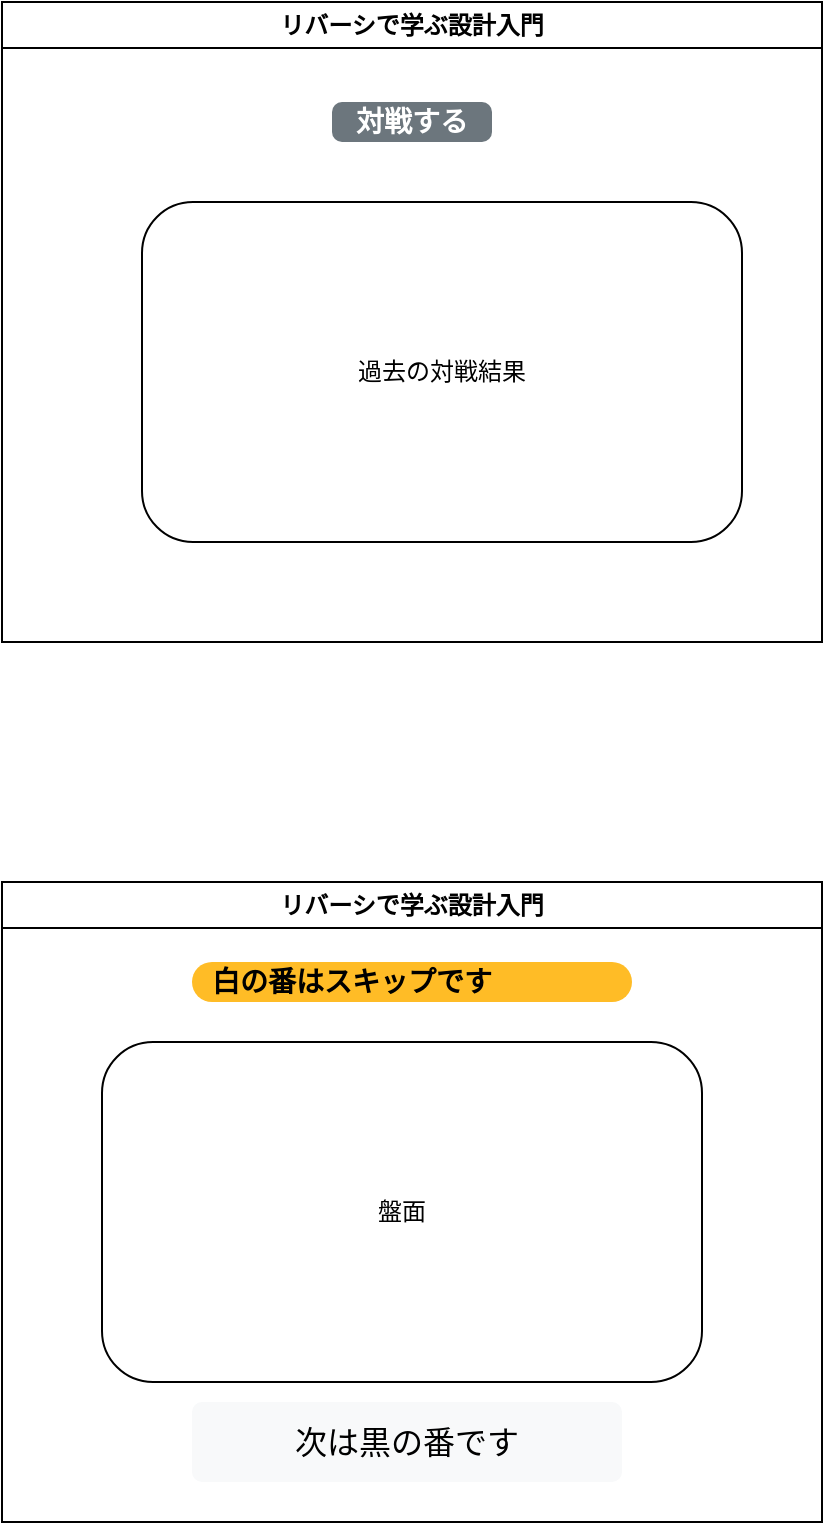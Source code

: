 <mxfile>
    <diagram id="VSUx8BUvgGIgnanY2L_L" name="ページ1">
        <mxGraphModel dx="389" dy="647" grid="1" gridSize="10" guides="1" tooltips="1" connect="1" arrows="1" fold="1" page="1" pageScale="1" pageWidth="827" pageHeight="1169" math="0" shadow="0">
            <root>
                <mxCell id="0"/>
                <mxCell id="1" parent="0"/>
                <mxCell id="3" value="リバーシで学ぶ設計入門" style="swimlane;whiteSpace=wrap;html=1;fillColor=none;" vertex="1" parent="1">
                    <mxGeometry x="40" y="40" width="410" height="320" as="geometry"/>
                </mxCell>
                <mxCell id="5" value="対戦する" style="html=1;shadow=0;dashed=0;shape=mxgraph.bootstrap.rrect;rSize=5;strokeColor=none;strokeWidth=1;fillColor=#6C767D;fontColor=#FFFFFF;whiteSpace=wrap;align=center;verticalAlign=middle;spacingLeft=0;fontStyle=1;fontSize=14;spacing=5;" vertex="1" parent="3">
                    <mxGeometry x="165" y="50" width="80" height="20" as="geometry"/>
                </mxCell>
                <mxCell id="7" value="過去の対戦結果" style="rounded=1;whiteSpace=wrap;html=1;fillColor=none;" vertex="1" parent="3">
                    <mxGeometry x="70" y="100" width="300" height="170" as="geometry"/>
                </mxCell>
                <mxCell id="8" value="リバーシで学ぶ設計入門" style="swimlane;whiteSpace=wrap;html=1;fillColor=none;" vertex="1" parent="1">
                    <mxGeometry x="40" y="480" width="410" height="320" as="geometry"/>
                </mxCell>
                <mxCell id="10" value="盤面" style="rounded=1;whiteSpace=wrap;html=1;fillColor=none;" vertex="1" parent="8">
                    <mxGeometry x="50" y="80" width="300" height="170" as="geometry"/>
                </mxCell>
                <mxCell id="11" value="白の番はスキップです" style="rounded=1;whiteSpace=wrap;html=1;arcSize=50;strokeColor=none;strokeWidth=1;fillColor=#FFBC26;fontColor=#000000;whiteSpace=wrap;align=left;verticalAlign=middle;spacingLeft=0;fontStyle=1;fontSize=14;spacing=10;" vertex="1" parent="8">
                    <mxGeometry x="95" y="40" width="220" height="20" as="geometry"/>
                </mxCell>
                <mxCell id="12" value="次は黒の番です" style="html=1;shadow=0;dashed=0;shape=mxgraph.bootstrap.rrect;rSize=5;strokeColor=none;strokeWidth=1;fillColor=#F8F9FA;fontColor=#000000;whiteSpace=wrap;align=center;verticalAlign=middle;spacingLeft=0;fontStyle=0;fontSize=16;spacing=5;" vertex="1" parent="8">
                    <mxGeometry x="95" y="260" width="215" height="40" as="geometry"/>
                </mxCell>
            </root>
        </mxGraphModel>
    </diagram>
</mxfile>
